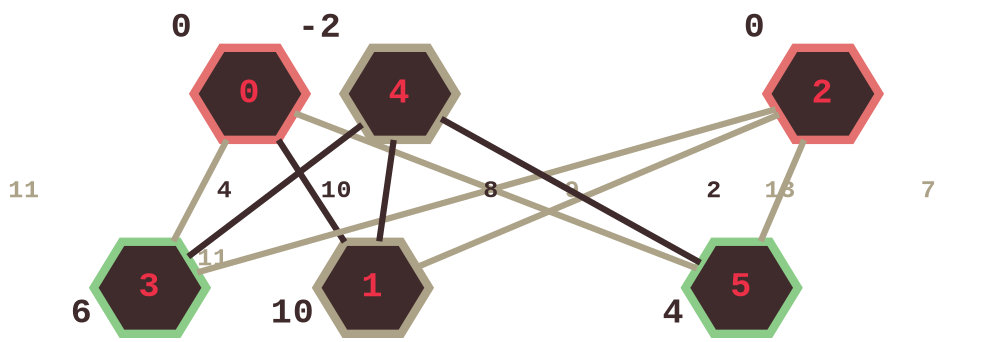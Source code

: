 graph D {

graph [bgcolor=transparent];
node [style=filled shape=hexagon fillcolor="#3f2b2c" color="#aca287"
      fontcolor="#ec3047" fontsize=17 penwidth=4 fontname="Courier New Bold"]
edge [fontsize=12 fontcolor="#3f2b2c" fontname="Courier New Bold" penwidth=3
      color="#3f2b2c"]
splines=false

0 [pos="0,0" color="#e47070" xlabel=<<font color="#3f2b2c">0</font>>
   xlp="45,0"]
1 [pos="0,-300" xlabel=<<font color="#3f2b2c">10</font>> xlp="45,-300"]
2 [pos="200,0" color="#e47070" xlabel=<<font color="#3f2b2c">0</font>>
   xlp="245,0"]
3 [pos="200,-300" color="#8bcd88" xlabel=<<font color="#3f2b2c">6</font>>
   xlp="245,-300"]
4 [pos="400,0" xlabel=<<font color="#3f2b2c">-2</font>> xlp="445,0"]
5 [pos="400,-300" color="#8bcd88" xlabel=<<font color="#3f2b2c">4</font>>
   xlp="445,-300"]

0 -- 1 [label="10 "]
0 -- 3 [label="11    " color="#aca287" fontcolor="#aca287"]
0 -- 5 [label="9      " color="#aca287" fontcolor="#aca287"]

2 -- 1 [label="13    " color="#aca287" fontcolor="#aca287"]
2 -- 3 [headlabel="11" color="#aca287" fontcolor="#aca287"]
2 -- 5 [label="7    " color="#aca287" fontcolor="#aca287"]

4 -- 1 [label="      8"]
4 -- 3 [label="4    "]
4 -- 5 [label="2 "]
}
